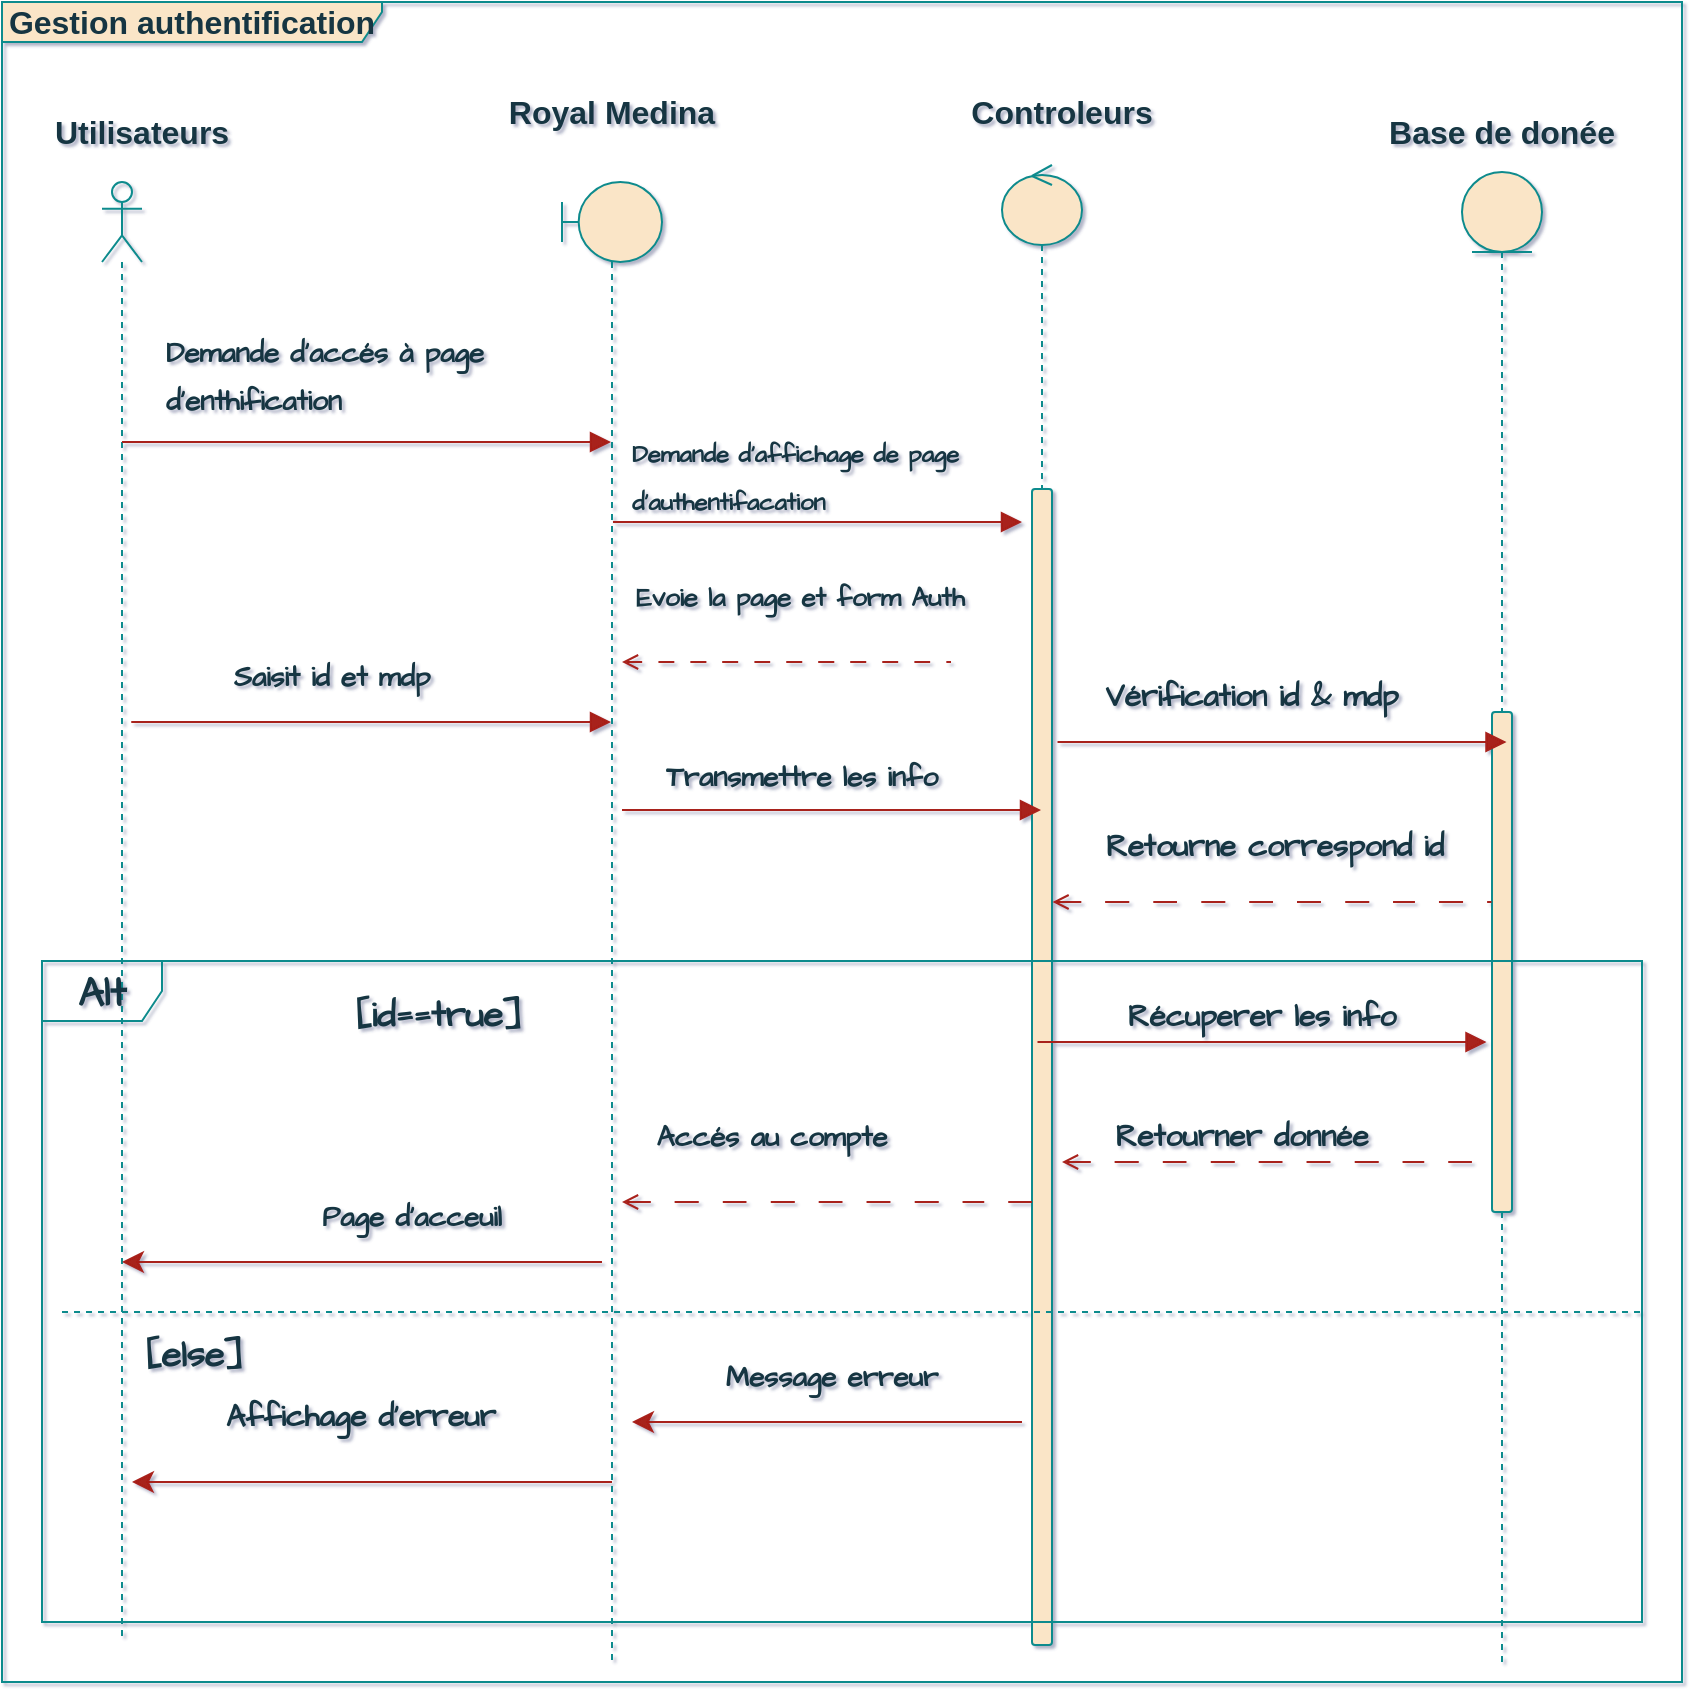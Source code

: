 <mxfile version="22.1.11" type="github" pages="3">
  <diagram name="Page-1" id="Nd11_mU3OFcPKxNRGVO0">
    <mxGraphModel dx="1150" dy="845" grid="1" gridSize="10" guides="1" tooltips="1" connect="1" arrows="1" fold="1" page="0" pageScale="1" pageWidth="850" pageHeight="1100" math="0" shadow="1">
      <root>
        <mxCell id="0" />
        <mxCell id="1" parent="0" />
        <mxCell id="KlyAMwJV-SItp7Ch0cnU-1" value="" style="shape=umlLifeline;perimeter=lifelinePerimeter;whiteSpace=wrap;html=1;container=1;dropTarget=0;collapsible=0;recursiveResize=0;outlineConnect=0;portConstraint=eastwest;newEdgeStyle={&quot;curved&quot;:0,&quot;rounded&quot;:0};participant=umlActor;hachureGap=4;fontFamily=Architects Daughter;fontSource=https%3A%2F%2Ffonts.googleapis.com%2Fcss%3Ffamily%3DArchitects%2BDaughter;fontSize=20;fillStyle=auto;fillColor=none;strokeColor=#0F8B8D;gradientDirection=west;strokeWidth=1;shadow=0;glass=0;rounded=1;labelBackgroundColor=none;fontColor=#143642;" parent="1" vertex="1">
          <mxGeometry x="-140" y="-120" width="20" height="730" as="geometry" />
        </mxCell>
        <mxCell id="KlyAMwJV-SItp7Ch0cnU-2" value="" style="shape=umlLifeline;perimeter=lifelinePerimeter;whiteSpace=wrap;html=1;container=1;dropTarget=0;collapsible=0;recursiveResize=0;outlineConnect=0;portConstraint=eastwest;newEdgeStyle={&quot;curved&quot;:0,&quot;rounded&quot;:0};participant=umlBoundary;hachureGap=4;fontFamily=Architects Daughter;fontSource=https%3A%2F%2Ffonts.googleapis.com%2Fcss%3Ffamily%3DArchitects%2BDaughter;fontSize=20;size=40;labelBackgroundColor=none;fillColor=#FAE5C7;strokeColor=#0F8B8D;fontColor=#143642;rounded=1;" parent="1" vertex="1">
          <mxGeometry x="90" y="-120" width="50" height="740" as="geometry" />
        </mxCell>
        <mxCell id="KlyAMwJV-SItp7Ch0cnU-3" value="" style="shape=umlLifeline;perimeter=lifelinePerimeter;whiteSpace=wrap;html=1;container=1;dropTarget=0;collapsible=0;recursiveResize=0;outlineConnect=0;portConstraint=eastwest;newEdgeStyle={&quot;curved&quot;:0,&quot;rounded&quot;:0};participant=umlControl;hachureGap=4;fontFamily=Architects Daughter;fontSource=https%3A%2F%2Ffonts.googleapis.com%2Fcss%3Ffamily%3DArchitects%2BDaughter;fontSize=20;labelBackgroundColor=none;fillColor=#FAE5C7;strokeColor=#0F8B8D;fontColor=#143642;rounded=1;" parent="1" vertex="1">
          <mxGeometry x="310" y="-128.5" width="40" height="740" as="geometry" />
        </mxCell>
        <mxCell id="KlyAMwJV-SItp7Ch0cnU-16" value="" style="html=1;points=[[0,0,0,0,5],[0,1,0,0,-5],[1,0,0,0,5],[1,1,0,0,-5]];perimeter=orthogonalPerimeter;outlineConnect=0;targetShapes=umlLifeline;portConstraint=eastwest;newEdgeStyle={&quot;curved&quot;:0,&quot;rounded&quot;:0};hachureGap=4;fontFamily=Architects Daughter;fontSource=https%3A%2F%2Ffonts.googleapis.com%2Fcss%3Ffamily%3DArchitects%2BDaughter;fontSize=20;labelBackgroundColor=none;fillColor=#FAE5C7;strokeColor=#0F8B8D;fontColor=#143642;rounded=1;" parent="KlyAMwJV-SItp7Ch0cnU-3" vertex="1">
          <mxGeometry x="15" y="162" width="10" height="578" as="geometry" />
        </mxCell>
        <mxCell id="KlyAMwJV-SItp7Ch0cnU-4" value="" style="shape=umlLifeline;perimeter=lifelinePerimeter;whiteSpace=wrap;html=1;container=1;dropTarget=0;collapsible=0;recursiveResize=0;outlineConnect=0;portConstraint=eastwest;newEdgeStyle={&quot;curved&quot;:0,&quot;rounded&quot;:0};participant=umlEntity;hachureGap=4;fontFamily=Architects Daughter;fontSource=https%3A%2F%2Ffonts.googleapis.com%2Fcss%3Ffamily%3DArchitects%2BDaughter;fontSize=20;labelBackgroundColor=none;fillColor=#FAE5C7;strokeColor=#0F8B8D;fontColor=#143642;rounded=1;" parent="1" vertex="1">
          <mxGeometry x="540" y="-125" width="40" height="745" as="geometry" />
        </mxCell>
        <mxCell id="KlyAMwJV-SItp7Ch0cnU-26" value="" style="html=1;points=[[0,0,0,0,5],[0,1,0,0,-5],[1,0,0,0,5],[1,1,0,0,-5]];perimeter=orthogonalPerimeter;outlineConnect=0;targetShapes=umlLifeline;portConstraint=eastwest;newEdgeStyle={&quot;curved&quot;:0,&quot;rounded&quot;:0};hachureGap=4;fontFamily=Architects Daughter;fontSource=https%3A%2F%2Ffonts.googleapis.com%2Fcss%3Ffamily%3DArchitects%2BDaughter;fontSize=20;labelBackgroundColor=none;fillColor=#FAE5C7;strokeColor=#0F8B8D;fontColor=#143642;rounded=1;" parent="KlyAMwJV-SItp7Ch0cnU-4" vertex="1">
          <mxGeometry x="15" y="270" width="10" height="250" as="geometry" />
        </mxCell>
        <mxCell id="KlyAMwJV-SItp7Ch0cnU-5" value="" style="html=1;verticalAlign=bottom;endArrow=block;curved=1;hachureGap=4;fontFamily=Architects Daughter;fontSource=https%3A%2F%2Ffonts.googleapis.com%2Fcss%3Ffamily%3DArchitects%2BDaughter;fontSize=16;startSize=8;endSize=8;edgeStyle=none;labelBackgroundColor=none;strokeColor=#A8201A;fontColor=default;" parent="1" edge="1" target="KlyAMwJV-SItp7Ch0cnU-2" source="KlyAMwJV-SItp7Ch0cnU-1">
          <mxGeometry x="-0.022" y="70" width="80" relative="1" as="geometry">
            <mxPoint x="-170" y="-130" as="sourcePoint" />
            <mxPoint x="85" y="100" as="targetPoint" />
            <Array as="points">
              <mxPoint x="-30" y="10" />
            </Array>
            <mxPoint as="offset" />
          </mxGeometry>
        </mxCell>
        <mxCell id="KlyAMwJV-SItp7Ch0cnU-8" value="&lt;font style=&quot;font-size: 14px;&quot;&gt;Demande d&#39;accés à page d&#39;enthification&lt;/font&gt;" style="text;strokeColor=none;fillColor=none;html=1;align=left;verticalAlign=middle;whiteSpace=wrap;rounded=1;fontSize=20;fontFamily=Architects Daughter;shadow=0;labelBackgroundColor=none;fontColor=#143642;gradientColor=default;fontStyle=1" parent="1" vertex="1">
          <mxGeometry x="-110" y="-40" width="210" height="30" as="geometry" />
        </mxCell>
        <mxCell id="KlyAMwJV-SItp7Ch0cnU-10" value="" style="html=1;verticalAlign=bottom;endArrow=none;curved=1;hachureGap=4;fontFamily=Architects Daughter;fontSource=https%3A%2F%2Ffonts.googleapis.com%2Fcss%3Ffamily%3DArchitects%2BDaughter;fontSize=16;startSize=6;endSize=5;edgeStyle=none;dashed=1;dashPattern=8 8;startArrow=open;startFill=0;endFill=0;strokeWidth=1;shadow=0;labelBackgroundColor=none;strokeColor=#A8201A;fontColor=default;" parent="1" edge="1">
          <mxGeometry x="-0.022" y="70" width="80" relative="1" as="geometry">
            <mxPoint x="120" y="120" as="sourcePoint" />
            <mxPoint x="284.5" y="120" as="targetPoint" />
            <Array as="points" />
            <mxPoint as="offset" />
          </mxGeometry>
        </mxCell>
        <mxCell id="KlyAMwJV-SItp7Ch0cnU-13" value="" style="html=1;verticalAlign=bottom;endArrow=block;curved=1;hachureGap=4;fontFamily=Architects Daughter;fontSource=https%3A%2F%2Ffonts.googleapis.com%2Fcss%3Ffamily%3DArchitects%2BDaughter;fontSize=16;startSize=8;endSize=8;edgeStyle=none;labelBackgroundColor=none;strokeColor=#A8201A;fontColor=default;" parent="1" edge="1">
          <mxGeometry x="-0.022" y="70" width="80" relative="1" as="geometry">
            <mxPoint x="115.5" y="50" as="sourcePoint" />
            <mxPoint x="320" y="50" as="targetPoint" />
            <Array as="points" />
            <mxPoint as="offset" />
          </mxGeometry>
        </mxCell>
        <mxCell id="KlyAMwJV-SItp7Ch0cnU-15" value="&lt;span style=&quot;font-size: 12px;&quot;&gt;&lt;b&gt;Demande d&#39;affichage de page d&#39;authentifacation&lt;/b&gt;&lt;/span&gt;" style="text;html=1;strokeColor=none;fillColor=none;align=left;verticalAlign=middle;whiteSpace=wrap;rounded=1;fontSize=20;fontFamily=Architects Daughter;labelBackgroundColor=none;fontColor=#143642;" parent="1" vertex="1">
          <mxGeometry x="122.5" y="10" width="195" height="30" as="geometry" />
        </mxCell>
        <mxCell id="KlyAMwJV-SItp7Ch0cnU-19" value="&lt;font style=&quot;font-size: 13px;&quot;&gt;&lt;b&gt;Evoie la page et form Auth&amp;nbsp;&lt;/b&gt;&lt;/font&gt;" style="text;html=1;strokeColor=none;fillColor=none;align=left;verticalAlign=middle;whiteSpace=wrap;rounded=1;fontSize=20;fontFamily=Architects Daughter;labelBackgroundColor=none;fontColor=#143642;" parent="1" vertex="1">
          <mxGeometry x="125" y="70" width="195" height="30" as="geometry" />
        </mxCell>
        <mxCell id="KlyAMwJV-SItp7Ch0cnU-21" value="" style="html=1;verticalAlign=bottom;endArrow=block;curved=0;rounded=1;hachureGap=4;fontFamily=Architects Daughter;fontSource=https%3A%2F%2Ffonts.googleapis.com%2Fcss%3Ffamily%3DArchitects%2BDaughter;fontSize=16;startSize=8;endSize=8;edgeStyle=none;labelBackgroundColor=none;strokeColor=#A8201A;fontColor=default;" parent="1" edge="1">
          <mxGeometry x="0.25" y="10" width="80" relative="1" as="geometry">
            <mxPoint y="150" as="sourcePoint" />
            <mxPoint x="114.5" y="150" as="targetPoint" />
            <Array as="points">
              <mxPoint x="-130" y="150" />
            </Array>
            <mxPoint as="offset" />
          </mxGeometry>
        </mxCell>
        <mxCell id="KlyAMwJV-SItp7Ch0cnU-22" value="&lt;font style=&quot;font-size: 14px;&quot;&gt;&lt;b&gt;&lt;font style=&quot;font-size: 14px;&quot;&gt;Sais&lt;/font&gt;it id et mdp&lt;/b&gt;&lt;/font&gt;" style="text;html=1;strokeColor=none;fillColor=none;align=center;verticalAlign=middle;whiteSpace=wrap;rounded=1;fontSize=20;fontFamily=Architects Daughter;labelBackgroundColor=none;fontColor=#143642;" parent="1" vertex="1">
          <mxGeometry x="-110" y="110" width="170" height="30" as="geometry" />
        </mxCell>
        <mxCell id="KlyAMwJV-SItp7Ch0cnU-23" value="" style="html=1;verticalAlign=bottom;endArrow=block;curved=0;rounded=1;hachureGap=4;fontFamily=Architects Daughter;fontSource=https%3A%2F%2Ffonts.googleapis.com%2Fcss%3Ffamily%3DArchitects%2BDaughter;fontSize=16;startSize=8;endSize=8;edgeStyle=none;labelBackgroundColor=none;strokeColor=#A8201A;fontColor=default;" parent="1" edge="1">
          <mxGeometry x="0.25" y="10" width="80" relative="1" as="geometry">
            <mxPoint x="120" y="194" as="sourcePoint" />
            <mxPoint x="329.5" y="194" as="targetPoint" />
            <Array as="points" />
            <mxPoint as="offset" />
          </mxGeometry>
        </mxCell>
        <mxCell id="KlyAMwJV-SItp7Ch0cnU-24" value="&lt;span style=&quot;font-size: 14px;&quot;&gt;&lt;b&gt;Transmettre les info&lt;/b&gt;&lt;/span&gt;" style="text;html=1;strokeColor=none;fillColor=none;align=center;verticalAlign=middle;whiteSpace=wrap;rounded=1;fontSize=20;fontFamily=Architects Daughter;labelBackgroundColor=none;fontColor=#143642;" parent="1" vertex="1">
          <mxGeometry x="125" y="160" width="170" height="30" as="geometry" />
        </mxCell>
        <mxCell id="KlyAMwJV-SItp7Ch0cnU-28" value="&lt;span style=&quot;font-size: 15px;&quot;&gt;&lt;b&gt;Vérification id &amp;amp; mdp&lt;/b&gt;&lt;/span&gt;" style="text;html=1;strokeColor=none;fillColor=none;align=center;verticalAlign=middle;whiteSpace=wrap;rounded=1;fontSize=20;fontFamily=Architects Daughter;labelBackgroundColor=none;fontColor=#143642;" parent="1" vertex="1">
          <mxGeometry x="360" y="120" width="150" height="30" as="geometry" />
        </mxCell>
        <mxCell id="KlyAMwJV-SItp7Ch0cnU-29" value="" style="html=1;verticalAlign=bottom;endArrow=none;hachureGap=4;fontFamily=Architects Daughter;fontSource=https%3A%2F%2Ffonts.googleapis.com%2Fcss%3Ffamily%3DArchitects%2BDaughter;fontSize=16;edgeStyle=none;startArrow=open;startFill=0;endFill=0;curved=1;dashed=1;dashPattern=12 12;movable=1;resizable=1;rotatable=1;deletable=1;editable=1;locked=0;connectable=1;endSize=5;labelBackgroundColor=none;strokeColor=#A8201A;fontColor=default;" parent="1" edge="1">
          <mxGeometry x="0.25" y="10" width="80" relative="1" as="geometry">
            <mxPoint x="335.25" y="240" as="sourcePoint" />
            <mxPoint x="554.75" y="240" as="targetPoint" />
            <Array as="points">
              <mxPoint x="515.25" y="240" />
              <mxPoint x="505.25" y="240" />
            </Array>
            <mxPoint as="offset" />
          </mxGeometry>
        </mxCell>
        <mxCell id="KlyAMwJV-SItp7Ch0cnU-30" value="&lt;font style=&quot;font-size: 15px;&quot;&gt;&lt;b&gt;Retourne correspond id&lt;/b&gt;&lt;/font&gt;" style="text;html=1;strokeColor=none;fillColor=none;align=left;verticalAlign=middle;whiteSpace=wrap;rounded=1;fontSize=20;fontFamily=Architects Daughter;labelBackgroundColor=none;fontColor=#143642;" parent="1" vertex="1">
          <mxGeometry x="360" y="195" width="180" height="30" as="geometry" />
        </mxCell>
        <mxCell id="KlyAMwJV-SItp7Ch0cnU-31" value="&lt;b&gt;Alt&lt;/b&gt;" style="shape=umlFrame;whiteSpace=wrap;html=1;pointerEvents=0;hachureGap=4;fontFamily=Architects Daughter;fontSource=https%3A%2F%2Ffonts.googleapis.com%2Fcss%3Ffamily%3DArchitects%2BDaughter;fontSize=20;fillColor=none;strokeColor=#0F8B8D;labelBackgroundColor=none;fontColor=#143642;rounded=1;" parent="1" vertex="1">
          <mxGeometry x="-170" y="269.5" width="800" height="330.5" as="geometry" />
        </mxCell>
        <mxCell id="KlyAMwJV-SItp7Ch0cnU-32" value="&lt;font style=&quot;font-size: 18px;&quot;&gt;&lt;b&gt;[id==true]&lt;/b&gt;&lt;/font&gt;" style="text;html=1;strokeColor=none;fillColor=none;align=left;verticalAlign=middle;whiteSpace=wrap;rounded=1;fontSize=20;fontFamily=Architects Daughter;labelBackgroundColor=none;fontColor=#143642;" parent="1" vertex="1">
          <mxGeometry x="-15" y="280" width="60" height="30" as="geometry" />
        </mxCell>
        <mxCell id="KlyAMwJV-SItp7Ch0cnU-34" value="&lt;span style=&quot;font-size: 15px;&quot;&gt;&lt;b&gt;Récuperer les info&lt;/b&gt;&lt;/span&gt;" style="text;html=1;strokeColor=none;fillColor=none;align=center;verticalAlign=middle;whiteSpace=wrap;rounded=1;fontSize=20;fontFamily=Architects Daughter;labelBackgroundColor=none;fontColor=#143642;" parent="1" vertex="1">
          <mxGeometry x="370" y="280" width="140" height="30" as="geometry" />
        </mxCell>
        <mxCell id="KlyAMwJV-SItp7Ch0cnU-38" value="&lt;span style=&quot;font-size: 14px;&quot;&gt;&lt;b&gt;Accés au compte&lt;/b&gt;&lt;/span&gt;" style="text;html=1;strokeColor=none;fillColor=none;align=center;verticalAlign=middle;whiteSpace=wrap;rounded=1;fontSize=20;fontFamily=Architects Daughter;labelBackgroundColor=none;fontColor=#143642;" parent="1" vertex="1">
          <mxGeometry x="110" y="340" width="170" height="30" as="geometry" />
        </mxCell>
        <mxCell id="KlyAMwJV-SItp7Ch0cnU-40" value="&lt;span style=&quot;font-size: 14px;&quot;&gt;&lt;b&gt;Page d&#39;acceuil&lt;/b&gt;&lt;/span&gt;" style="text;html=1;strokeColor=none;fillColor=none;align=center;verticalAlign=middle;whiteSpace=wrap;rounded=1;fontSize=20;fontFamily=Architects Daughter;labelBackgroundColor=none;fontColor=#143642;" parent="1" vertex="1">
          <mxGeometry x="-70" y="380" width="170" height="30" as="geometry" />
        </mxCell>
        <mxCell id="KlyAMwJV-SItp7Ch0cnU-45" value="" style="line;strokeWidth=1;html=1;hachureGap=4;fontFamily=Architects Daughter;fontSource=https%3A%2F%2Ffonts.googleapis.com%2Fcss%3Ffamily%3DArchitects%2BDaughter;fontSize=20;dashed=1;labelBackgroundColor=none;fillColor=#FAE5C7;strokeColor=#0F8B8D;fontColor=#143642;rounded=1;" parent="1" vertex="1">
          <mxGeometry x="-160" y="440" width="790" height="10" as="geometry" />
        </mxCell>
        <mxCell id="KlyAMwJV-SItp7Ch0cnU-46" value="&lt;font style=&quot;font-size: 18px;&quot;&gt;[else]&lt;/font&gt;" style="text;html=1;strokeColor=none;fillColor=none;align=left;verticalAlign=middle;whiteSpace=wrap;rounded=1;fontSize=20;fontFamily=Architects Daughter;labelBackgroundColor=none;fontColor=#143642;fontStyle=1" parent="1" vertex="1">
          <mxGeometry x="-120" y="450" width="60" height="30" as="geometry" />
        </mxCell>
        <mxCell id="KlyAMwJV-SItp7Ch0cnU-47" value="" style="html=1;verticalAlign=bottom;endArrow=none;curved=0;rounded=1;hachureGap=4;fontFamily=Architects Daughter;fontSource=https%3A%2F%2Ffonts.googleapis.com%2Fcss%3Ffamily%3DArchitects%2BDaughter;fontSize=16;startSize=8;endSize=8;edgeStyle=none;endFill=0;startArrow=classic;startFill=1;labelBackgroundColor=none;strokeColor=#A8201A;fontColor=default;" parent="1" edge="1">
          <mxGeometry x="0.25" y="10" width="80" relative="1" as="geometry">
            <mxPoint x="125" y="500" as="sourcePoint" />
            <mxPoint x="320" y="500" as="targetPoint" />
            <Array as="points">
              <mxPoint x="125" y="500" />
              <mxPoint x="210" y="500" />
            </Array>
            <mxPoint as="offset" />
          </mxGeometry>
        </mxCell>
        <mxCell id="KlyAMwJV-SItp7Ch0cnU-49" value="&lt;span style=&quot;font-size: 14px;&quot;&gt;&lt;b&gt;Message erreur&lt;/b&gt;&lt;/span&gt;" style="text;html=1;strokeColor=none;fillColor=none;align=center;verticalAlign=middle;whiteSpace=wrap;rounded=1;fontSize=20;fontFamily=Architects Daughter;labelBackgroundColor=none;fontColor=#143642;" parent="1" vertex="1">
          <mxGeometry x="140" y="460" width="170" height="30" as="geometry" />
        </mxCell>
        <mxCell id="KlyAMwJV-SItp7Ch0cnU-50" value="&lt;font style=&quot;font-size: 15px;&quot;&gt;&lt;b&gt;Affichage d&#39;erreur&lt;/b&gt;&lt;/font&gt;" style="text;html=1;strokeColor=none;fillColor=none;align=left;verticalAlign=middle;whiteSpace=wrap;rounded=1;fontSize=20;fontFamily=Architects Daughter;labelBackgroundColor=none;fontColor=#143642;" parent="1" vertex="1">
          <mxGeometry x="-80" y="480" width="170" height="30" as="geometry" />
        </mxCell>
        <mxCell id="NkfsUy3mcS2_WnQtPZab-2" value="Base de donée" style="text;html=1;strokeColor=none;fillColor=none;align=center;verticalAlign=middle;whiteSpace=wrap;rounded=0;fontSize=16;fontColor=#143642;labelBackgroundColor=none;fontStyle=1" parent="1" vertex="1">
          <mxGeometry x="495" y="-160" width="130" height="30" as="geometry" />
        </mxCell>
        <mxCell id="NkfsUy3mcS2_WnQtPZab-3" value="Controleurs" style="text;html=1;strokeColor=none;fillColor=none;align=center;verticalAlign=middle;whiteSpace=wrap;rounded=0;fontSize=16;fontColor=#143642;labelBackgroundColor=none;fontStyle=1" parent="1" vertex="1">
          <mxGeometry x="295" y="-170" width="90" height="30" as="geometry" />
        </mxCell>
        <mxCell id="NkfsUy3mcS2_WnQtPZab-4" value="Royal Medina" style="text;html=1;strokeColor=none;fillColor=none;align=center;verticalAlign=middle;whiteSpace=wrap;rounded=0;fontSize=16;fontColor=#143642;labelBackgroundColor=none;fontStyle=1" parent="1" vertex="1">
          <mxGeometry x="60" y="-170" width="110" height="30" as="geometry" />
        </mxCell>
        <mxCell id="NkfsUy3mcS2_WnQtPZab-5" value="Utilisateurs" style="text;html=1;strokeColor=none;fillColor=none;align=center;verticalAlign=middle;whiteSpace=wrap;rounded=0;fontSize=16;fontColor=#143642;labelBackgroundColor=none;fontStyle=1" parent="1" vertex="1">
          <mxGeometry x="-150" y="-160" width="60" height="30" as="geometry" />
        </mxCell>
        <mxCell id="NkfsUy3mcS2_WnQtPZab-7" value="" style="html=1;verticalAlign=bottom;endArrow=block;curved=0;rounded=1;hachureGap=4;fontFamily=Architects Daughter;fontSource=https%3A%2F%2Ffonts.googleapis.com%2Fcss%3Ffamily%3DArchitects%2BDaughter;fontSize=16;startSize=8;endSize=8;edgeStyle=none;labelBackgroundColor=none;strokeColor=#A8201A;fontColor=default;exitX=1;exitY=0.318;exitDx=0;exitDy=0;exitPerimeter=0;" parent="1" edge="1">
          <mxGeometry x="0.25" y="10" width="80" relative="1" as="geometry">
            <mxPoint x="337.75" y="160.0" as="sourcePoint" />
            <mxPoint x="562.25" y="160.0" as="targetPoint" />
            <Array as="points" />
            <mxPoint as="offset" />
          </mxGeometry>
        </mxCell>
        <mxCell id="NkfsUy3mcS2_WnQtPZab-10" value="" style="html=1;verticalAlign=bottom;endArrow=none;curved=0;rounded=1;hachureGap=4;fontFamily=Architects Daughter;fontSource=https%3A%2F%2Ffonts.googleapis.com%2Fcss%3Ffamily%3DArchitects%2BDaughter;fontSize=16;startSize=8;endSize=8;edgeStyle=none;endFill=0;startArrow=classic;startFill=1;labelBackgroundColor=none;strokeColor=#A8201A;fontColor=default;" parent="1" edge="1">
          <mxGeometry x="0.25" y="10" width="80" relative="1" as="geometry">
            <mxPoint x="-130" y="420" as="sourcePoint" />
            <mxPoint x="110" y="420" as="targetPoint" />
            <Array as="points" />
            <mxPoint as="offset" />
          </mxGeometry>
        </mxCell>
        <mxCell id="LnwHR7YS8vM8kmPZ2ASZ-3" value="&lt;b&gt;Gestion authentification&lt;/b&gt;" style="shape=umlFrame;whiteSpace=wrap;html=1;pointerEvents=0;strokeColor=#0F8B8D;fontSize=16;fontColor=#143642;fillColor=#FAE5C7;width=190;height=20;labelBackgroundColor=none;" parent="1" vertex="1">
          <mxGeometry x="-190" y="-210" width="840" height="840" as="geometry" />
        </mxCell>
        <mxCell id="7VJkAQT4grIRJ3CJt7FD-1" value="" style="html=1;verticalAlign=bottom;endArrow=none;hachureGap=4;fontFamily=Architects Daughter;fontSource=https%3A%2F%2Ffonts.googleapis.com%2Fcss%3Ffamily%3DArchitects%2BDaughter;fontSize=16;edgeStyle=none;startArrow=open;startFill=0;endFill=0;curved=1;dashed=1;dashPattern=12 12;movable=1;resizable=1;rotatable=1;deletable=1;editable=1;locked=0;connectable=1;endSize=5;labelBackgroundColor=none;strokeColor=#A8201A;fontColor=default;" edge="1" parent="1" target="KlyAMwJV-SItp7Ch0cnU-36">
          <mxGeometry x="0.25" y="10" width="80" relative="1" as="geometry">
            <mxPoint x="380" y="370" as="sourcePoint" />
            <mxPoint x="565" y="371" as="targetPoint" />
            <Array as="points" />
            <mxPoint as="offset" />
          </mxGeometry>
        </mxCell>
        <mxCell id="KlyAMwJV-SItp7Ch0cnU-36" value="&lt;span style=&quot;font-size: 15px;&quot;&gt;&lt;b&gt;Retourner donnée&lt;/b&gt;&lt;/span&gt;" style="text;html=1;strokeColor=none;fillColor=none;align=center;verticalAlign=middle;whiteSpace=wrap;rounded=1;fontSize=20;fontFamily=Architects Daughter;labelBackgroundColor=none;fontColor=#143642;" parent="1" vertex="1">
          <mxGeometry x="360" y="340" width="140" height="30" as="geometry" />
        </mxCell>
        <mxCell id="7VJkAQT4grIRJ3CJt7FD-3" value="" style="html=1;verticalAlign=bottom;endArrow=none;hachureGap=4;fontFamily=Architects Daughter;fontSource=https%3A%2F%2Ffonts.googleapis.com%2Fcss%3Ffamily%3DArchitects%2BDaughter;fontSize=16;edgeStyle=none;startArrow=open;startFill=0;endFill=0;curved=1;dashed=1;dashPattern=12 12;movable=1;resizable=1;rotatable=1;deletable=1;editable=1;locked=0;connectable=1;endSize=5;labelBackgroundColor=none;strokeColor=#A8201A;fontColor=default;" edge="1" parent="1">
          <mxGeometry x="0.25" y="10" width="80" relative="1" as="geometry">
            <mxPoint x="340" y="370" as="sourcePoint" />
            <mxPoint x="550" y="370" as="targetPoint" />
            <Array as="points">
              <mxPoint x="520" y="370" />
              <mxPoint x="510" y="370" />
            </Array>
            <mxPoint as="offset" />
          </mxGeometry>
        </mxCell>
        <mxCell id="7VJkAQT4grIRJ3CJt7FD-4" value="" style="html=1;verticalAlign=bottom;endArrow=block;curved=0;rounded=1;hachureGap=4;fontFamily=Architects Daughter;fontSource=https%3A%2F%2Ffonts.googleapis.com%2Fcss%3Ffamily%3DArchitects%2BDaughter;fontSize=16;startSize=8;endSize=8;edgeStyle=none;labelBackgroundColor=none;strokeColor=#A8201A;fontColor=default;exitX=1;exitY=0.318;exitDx=0;exitDy=0;exitPerimeter=0;" edge="1" parent="1">
          <mxGeometry x="0.25" y="10" width="80" relative="1" as="geometry">
            <mxPoint x="327.75" y="310" as="sourcePoint" />
            <mxPoint x="552.25" y="310" as="targetPoint" />
            <Array as="points" />
            <mxPoint as="offset" />
          </mxGeometry>
        </mxCell>
        <mxCell id="7VJkAQT4grIRJ3CJt7FD-6" value="" style="html=1;verticalAlign=bottom;endArrow=none;hachureGap=4;fontFamily=Architects Daughter;fontSource=https%3A%2F%2Ffonts.googleapis.com%2Fcss%3Ffamily%3DArchitects%2BDaughter;fontSize=16;edgeStyle=none;startArrow=open;startFill=0;endFill=0;curved=1;dashed=1;dashPattern=12 12;movable=1;resizable=1;rotatable=1;deletable=1;editable=1;locked=0;connectable=1;endSize=5;labelBackgroundColor=none;strokeColor=#A8201A;fontColor=default;" edge="1" parent="1">
          <mxGeometry x="0.25" y="10" width="80" relative="1" as="geometry">
            <mxPoint x="120" y="390" as="sourcePoint" />
            <mxPoint x="330" y="390" as="targetPoint" />
            <Array as="points">
              <mxPoint x="300" y="390" />
              <mxPoint x="290" y="390" />
            </Array>
            <mxPoint as="offset" />
          </mxGeometry>
        </mxCell>
        <mxCell id="7VJkAQT4grIRJ3CJt7FD-9" value="" style="html=1;verticalAlign=bottom;endArrow=none;curved=0;rounded=1;hachureGap=4;fontFamily=Architects Daughter;fontSource=https%3A%2F%2Ffonts.googleapis.com%2Fcss%3Ffamily%3DArchitects%2BDaughter;fontSize=16;startSize=8;endSize=8;edgeStyle=none;endFill=0;startArrow=classic;startFill=1;labelBackgroundColor=none;strokeColor=#A8201A;fontColor=default;" edge="1" parent="1">
          <mxGeometry x="0.25" y="10" width="80" relative="1" as="geometry">
            <mxPoint x="-125" y="530" as="sourcePoint" />
            <mxPoint x="115" y="530" as="targetPoint" />
            <Array as="points" />
            <mxPoint as="offset" />
          </mxGeometry>
        </mxCell>
      </root>
    </mxGraphModel>
  </diagram>
  <diagram id="1dqXkTVln_4vb1Qr-e7x" name="Page-2">
    <mxGraphModel dx="1150" dy="1245" grid="1" gridSize="10" guides="1" tooltips="1" connect="1" arrows="1" fold="1" page="0" pageScale="1" pageWidth="850" pageHeight="1100" background="none" math="0" shadow="0">
      <root>
        <mxCell id="0" />
        <mxCell id="1" parent="0" />
        <mxCell id="XS9TiAXak9buhpkxVTVv-3" value="" style="rounded=0;whiteSpace=wrap;html=1;fontSize=16;fillColor=none;labelBackgroundColor=none;strokeColor=#0F8B8D;fontColor=#143642;" parent="1" vertex="1">
          <mxGeometry x="170" y="-430" width="140" height="60" as="geometry" />
        </mxCell>
        <mxCell id="XS9TiAXak9buhpkxVTVv-6" value="" style="shape=umlLifeline;perimeter=lifelinePerimeter;whiteSpace=wrap;html=1;container=1;dropTarget=0;collapsible=0;recursiveResize=0;outlineConnect=0;portConstraint=eastwest;newEdgeStyle={&quot;curved&quot;:0,&quot;rounded&quot;:0};participant=umlActor;strokeColor=#0F8B8D;fontSize=16;fontColor=#143642;fillColor=#FAE5C7;size=80;labelBackgroundColor=none;" parent="1" vertex="1">
          <mxGeometry x="-140" y="-430" width="30" height="800" as="geometry" />
        </mxCell>
        <mxCell id="XS9TiAXak9buhpkxVTVv-7" value="Utilisateur" style="text;align=center;fontStyle=1;verticalAlign=middle;spacingLeft=3;spacingRight=3;strokeColor=none;rotatable=0;points=[[0,0.5],[1,0.5]];portConstraint=eastwest;html=1;fontSize=16;fontColor=#143642;labelBackgroundColor=none;" parent="1" vertex="1">
          <mxGeometry x="-170" y="-320" width="100" height="30" as="geometry" />
        </mxCell>
        <mxCell id="XS9TiAXak9buhpkxVTVv-8" value="&amp;lt;&amp;lt;Systéme&amp;gt;&amp;gt;" style="text;align=center;fontStyle=1;verticalAlign=middle;spacingLeft=3;spacingRight=3;strokeColor=none;rotatable=0;points=[[0,0.5],[1,0.5]];portConstraint=eastwest;html=1;fontSize=16;fontColor=#143642;labelBackgroundColor=none;" parent="1" vertex="1">
          <mxGeometry x="200" y="-413" width="80" height="26" as="geometry" />
        </mxCell>
        <mxCell id="XS9TiAXak9buhpkxVTVv-9" value="" style="shape=umlLifeline;perimeter=lifelinePerimeter;whiteSpace=wrap;html=1;container=1;dropTarget=0;collapsible=0;recursiveResize=0;outlineConnect=0;portConstraint=eastwest;newEdgeStyle={&quot;curved&quot;:0,&quot;rounded&quot;:0};participant=umlEntity;strokeColor=#0F8B8D;fontSize=16;fontColor=#143642;fillColor=#FAE5C7;size=0;labelBackgroundColor=none;" parent="1" vertex="1">
          <mxGeometry x="152.5" y="-369" width="175" height="739" as="geometry" />
        </mxCell>
        <mxCell id="XS9TiAXak9buhpkxVTVv-28" value="&lt;b&gt;Loop&lt;/b&gt;" style="shape=umlFrame;whiteSpace=wrap;html=1;pointerEvents=0;strokeColor=#0F8B8D;fontSize=16;fontColor=#143642;fillColor=#FAE5C7;labelBackgroundColor=none;" parent="XS9TiAXak9buhpkxVTVv-9" vertex="1">
          <mxGeometry x="-390" y="380" width="565" height="330" as="geometry" />
        </mxCell>
        <mxCell id="XS9TiAXak9buhpkxVTVv-10" value="Gestion Paiment" style="shape=umlFrame;whiteSpace=wrap;html=1;pointerEvents=0;strokeColor=#0F8B8D;fontSize=16;fontColor=#143642;fillColor=#FAE5C7;width=140;height=20;fontStyle=1;labelBackgroundColor=none;" parent="1" vertex="1">
          <mxGeometry x="-250" y="-499" width="650" height="860" as="geometry" />
        </mxCell>
        <mxCell id="XS9TiAXak9buhpkxVTVv-11" value="&lt;b&gt;Selectionner les produits&amp;nbsp;&lt;/b&gt;" style="html=1;verticalAlign=bottom;endArrow=classic;curved=0;rounded=0;strokeColor=#A8201A;fontSize=12;fontColor=default;startSize=8;endSize=8;edgeStyle=none;labelBackgroundColor=none;endFill=1;" parent="1" edge="1">
          <mxGeometry width="80" relative="1" as="geometry">
            <mxPoint x="-120" y="-260" as="sourcePoint" />
            <mxPoint x="230" y="-260" as="targetPoint" />
            <mxPoint as="offset" />
          </mxGeometry>
        </mxCell>
        <mxCell id="XS9TiAXak9buhpkxVTVv-13" value="&lt;b&gt;Accés au panier&lt;/b&gt;" style="html=1;verticalAlign=bottom;endArrow=classic;curved=0;rounded=0;strokeColor=#A8201A;fontSize=12;fontColor=default;startSize=8;endSize=8;edgeStyle=none;labelBackgroundColor=none;endFill=1;" parent="1" edge="1">
          <mxGeometry width="80" relative="1" as="geometry">
            <mxPoint x="-120" y="-210" as="sourcePoint" />
            <mxPoint x="230" y="-210" as="targetPoint" />
            <mxPoint as="offset" />
          </mxGeometry>
        </mxCell>
        <mxCell id="XS9TiAXak9buhpkxVTVv-14" value="" style="html=1;points=[[0,0,0,0,5],[0,1,0,0,-5],[1,0,0,0,5],[1,1,0,0,-5]];perimeter=orthogonalPerimeter;outlineConnect=0;targetShapes=umlLifeline;portConstraint=eastwest;newEdgeStyle={&quot;curved&quot;:0,&quot;rounded&quot;:0};strokeColor=#0F8B8D;fontSize=16;fontColor=#143642;fillColor=#FAE5C7;labelBackgroundColor=none;" parent="1" vertex="1">
          <mxGeometry x="235" y="-270" width="10" height="70" as="geometry" />
        </mxCell>
        <mxCell id="XS9TiAXak9buhpkxVTVv-16" value="&lt;b&gt;Affichage des commandes sélectionnée&lt;/b&gt;" style="html=1;verticalAlign=bottom;endArrow=none;curved=0;rounded=0;strokeColor=#A8201A;fontSize=12;fontColor=default;startSize=8;endSize=8;edgeStyle=none;dashed=1;dashPattern=12 12;endFill=0;startArrow=open;startFill=0;labelBackgroundColor=none;" parent="1" edge="1">
          <mxGeometry width="80" relative="1" as="geometry">
            <mxPoint x="-115" y="-150" as="sourcePoint" />
            <mxPoint x="235" y="-150" as="targetPoint" />
            <mxPoint as="offset" />
          </mxGeometry>
        </mxCell>
        <mxCell id="XS9TiAXak9buhpkxVTVv-17" value="&lt;b&gt;Sélectionner option payements&amp;nbsp;&lt;/b&gt;" style="html=1;verticalAlign=bottom;endArrow=classic;curved=0;rounded=0;strokeColor=#A8201A;fontSize=12;fontColor=default;startSize=8;endSize=8;edgeStyle=none;labelBackgroundColor=none;endFill=1;" parent="1" edge="1">
          <mxGeometry width="80" relative="1" as="geometry">
            <mxPoint x="-120" y="-110" as="sourcePoint" />
            <mxPoint x="230" y="-110" as="targetPoint" />
            <mxPoint as="offset" />
          </mxGeometry>
        </mxCell>
        <mxCell id="XS9TiAXak9buhpkxVTVv-18" value="&lt;b&gt;Sélectionner le mode de payements&amp;nbsp;&lt;/b&gt;" style="html=1;verticalAlign=bottom;endArrow=classic;curved=0;rounded=0;strokeColor=#A8201A;fontSize=12;fontColor=default;startSize=8;endSize=8;edgeStyle=none;labelBackgroundColor=none;endFill=1;" parent="1" edge="1">
          <mxGeometry width="80" relative="1" as="geometry">
            <mxPoint x="-120" y="-60" as="sourcePoint" />
            <mxPoint x="230" y="-60" as="targetPoint" />
            <mxPoint as="offset" />
          </mxGeometry>
        </mxCell>
        <mxCell id="XS9TiAXak9buhpkxVTVv-19" value="" style="html=1;points=[[0,0,0,0,5],[0,1,0,0,-5],[1,0,0,0,5],[1,1,0,0,-5]];perimeter=orthogonalPerimeter;outlineConnect=0;targetShapes=umlLifeline;portConstraint=eastwest;newEdgeStyle={&quot;curved&quot;:0,&quot;rounded&quot;:0};strokeColor=#0F8B8D;fontSize=16;fontColor=#143642;fillColor=#FAE5C7;labelBackgroundColor=none;" parent="1" vertex="1">
          <mxGeometry x="235" y="-161" width="10" height="151" as="geometry" />
        </mxCell>
        <mxCell id="XS9TiAXak9buhpkxVTVv-20" value="&lt;b&gt;Rediriger vers la page d&#39;info pour CB&lt;/b&gt;" style="html=1;verticalAlign=bottom;endArrow=none;curved=0;rounded=0;strokeColor=#A8201A;fontSize=12;fontColor=default;startSize=8;endSize=8;edgeStyle=none;dashed=1;dashPattern=12 12;endFill=0;startArrow=open;startFill=0;labelBackgroundColor=none;" parent="1" edge="1">
          <mxGeometry x="0.029" y="10" width="80" relative="1" as="geometry">
            <mxPoint x="-120" y="-10" as="sourcePoint" />
            <mxPoint x="230" y="-10" as="targetPoint" />
            <mxPoint as="offset" />
          </mxGeometry>
        </mxCell>
        <mxCell id="XS9TiAXak9buhpkxVTVv-21" value="&lt;b&gt;Fournit les info de Carte Bancaire&lt;/b&gt;" style="html=1;verticalAlign=bottom;endArrow=classic;curved=0;rounded=0;strokeColor=#A8201A;fontSize=12;fontColor=default;startSize=8;endSize=8;edgeStyle=none;labelBackgroundColor=none;endFill=1;" parent="1" edge="1">
          <mxGeometry width="80" relative="1" as="geometry">
            <mxPoint x="-115" y="50" as="sourcePoint" />
            <mxPoint x="235" y="50" as="targetPoint" />
            <mxPoint as="offset" />
          </mxGeometry>
        </mxCell>
        <mxCell id="XS9TiAXak9buhpkxVTVv-29" value="" style="html=1;points=[[0,0,0,0,5],[0,1,0,0,-5],[1,0,0,0,5],[1,1,0,0,-5]];perimeter=orthogonalPerimeter;outlineConnect=0;targetShapes=umlLifeline;portConstraint=eastwest;newEdgeStyle={&quot;curved&quot;:0,&quot;rounded&quot;:0};strokeColor=#0F8B8D;fontSize=16;fontColor=#143642;fillColor=#FAE5C7;labelBackgroundColor=none;" parent="1" vertex="1">
          <mxGeometry x="235" y="20" width="10" height="80" as="geometry" />
        </mxCell>
        <mxCell id="XS9TiAXak9buhpkxVTVv-30" value="&lt;b&gt;Verifier &lt;br&gt;solde&lt;/b&gt;" style="html=1;align=left;spacingLeft=2;endArrow=block;rounded=0;edgeStyle=orthogonalEdgeStyle;curved=0;rounded=0;strokeColor=#A8201A;fontSize=12;fontColor=default;startSize=8;endSize=8;labelBackgroundColor=none;" parent="1" edge="1">
          <mxGeometry x="0.012" relative="1" as="geometry">
            <mxPoint x="245" y="60" as="sourcePoint" />
            <Array as="points">
              <mxPoint x="275" y="60" />
              <mxPoint x="275" y="90" />
            </Array>
            <mxPoint x="250" y="90" as="targetPoint" />
            <mxPoint as="offset" />
          </mxGeometry>
        </mxCell>
        <mxCell id="XS9TiAXak9buhpkxVTVv-33" value="&lt;font style=&quot;font-size: 11px;&quot;&gt;[pour chaque cartee bancaire]&lt;/font&gt;" style="text;strokeColor=none;fillColor=none;html=1;align=left;verticalAlign=middle;whiteSpace=wrap;rounded=0;fontSize=16;fontColor=#143642;fontStyle=1;labelBackgroundColor=none;" parent="1" vertex="1">
          <mxGeometry x="-220" y="45" width="90" height="30" as="geometry" />
        </mxCell>
        <mxCell id="XS9TiAXak9buhpkxVTVv-34" value="&lt;b&gt;Alt&lt;/b&gt;" style="shape=umlFrame;whiteSpace=wrap;html=1;pointerEvents=0;strokeColor=#0F8B8D;fontSize=16;fontColor=#143642;fillColor=#FAE5C7;labelBackgroundColor=none;" parent="1" vertex="1">
          <mxGeometry x="-220" y="110" width="530" height="190" as="geometry" />
        </mxCell>
        <mxCell id="XS9TiAXak9buhpkxVTVv-36" value="&lt;font style=&quot;font-size: 11px;&quot;&gt;[solde&amp;gt;=PrixCmd]&lt;/font&gt;" style="text;strokeColor=none;fillColor=none;html=1;align=center;verticalAlign=middle;whiteSpace=wrap;rounded=0;fontSize=16;fontColor=#143642;fontStyle=1;labelBackgroundColor=none;" parent="1" vertex="1">
          <mxGeometry x="-150" y="110" width="80" height="30" as="geometry" />
        </mxCell>
        <mxCell id="XS9TiAXak9buhpkxVTVv-37" value="&lt;b&gt;Confirmation de paiment réussie&lt;/b&gt;" style="html=1;verticalAlign=bottom;endArrow=none;curved=0;rounded=0;strokeColor=#A8201A;fontSize=12;fontColor=default;startSize=8;endSize=8;edgeStyle=none;dashed=1;dashPattern=12 12;endFill=0;startArrow=open;startFill=0;labelBackgroundColor=none;" parent="1" edge="1">
          <mxGeometry x="0.029" y="10" width="80" relative="1" as="geometry">
            <mxPoint x="-120" y="170" as="sourcePoint" />
            <mxPoint x="230" y="170" as="targetPoint" />
            <mxPoint as="offset" />
          </mxGeometry>
        </mxCell>
        <mxCell id="XS9TiAXak9buhpkxVTVv-39" value="&lt;b&gt;Solde insuffisant&lt;/b&gt;" style="html=1;verticalAlign=bottom;endArrow=none;curved=0;rounded=0;strokeColor=#A8201A;fontSize=12;fontColor=default;startSize=8;endSize=8;edgeStyle=none;dashed=1;dashPattern=12 12;endFill=0;startArrow=open;startFill=0;labelBackgroundColor=none;" parent="1" edge="1">
          <mxGeometry x="0.029" y="10" width="80" relative="1" as="geometry">
            <mxPoint x="-120" y="260" as="sourcePoint" />
            <mxPoint x="230" y="260" as="targetPoint" />
            <mxPoint as="offset" />
          </mxGeometry>
        </mxCell>
        <mxCell id="XS9TiAXak9buhpkxVTVv-41" value="" style="html=1;verticalAlign=bottom;endArrow=none;curved=0;rounded=0;strokeColor=#A8201A;fontSize=12;fontColor=default;startSize=8;endSize=8;edgeStyle=none;dashed=1;dashPattern=12 12;endFill=0;startArrow=none;startFill=0;labelBackgroundColor=none;" parent="1" edge="1">
          <mxGeometry x="0.029" y="10" width="80" relative="1" as="geometry">
            <mxPoint x="-220" y="204.5" as="sourcePoint" />
            <mxPoint x="130" y="205" as="targetPoint" />
            <Array as="points">
              <mxPoint x="-20" y="205" />
              <mxPoint x="310" y="205" />
            </Array>
            <mxPoint as="offset" />
          </mxGeometry>
        </mxCell>
        <mxCell id="XS9TiAXak9buhpkxVTVv-42" value="&lt;font style=&quot;font-size: 11px;&quot;&gt;[else]&lt;/font&gt;" style="text;strokeColor=none;fillColor=none;html=1;align=center;verticalAlign=middle;whiteSpace=wrap;rounded=0;fontSize=16;fontColor=#143642;fontStyle=1;labelBackgroundColor=none;" parent="1" vertex="1">
          <mxGeometry x="-230" y="210" width="80" height="30" as="geometry" />
        </mxCell>
        <mxCell id="XS9TiAXak9buhpkxVTVv-43" value="" style="html=1;points=[[0,0,0,0,5],[0,1,0,0,-5],[1,0,0,0,5],[1,1,0,0,-5]];perimeter=orthogonalPerimeter;outlineConnect=0;targetShapes=umlLifeline;portConstraint=eastwest;newEdgeStyle={&quot;curved&quot;:0,&quot;rounded&quot;:0};strokeColor=#0F8B8D;fontSize=16;fontColor=#143642;fillColor=#FAE5C7;labelBackgroundColor=none;" parent="1" vertex="1">
          <mxGeometry x="235" y="165" width="10" height="105" as="geometry" />
        </mxCell>
      </root>
    </mxGraphModel>
  </diagram>
  <diagram id="PaeBESuNLbzLf73VH0HR" name="Page-3">
    <mxGraphModel dx="750" dy="445" grid="1" gridSize="10" guides="1" tooltips="1" connect="1" arrows="1" fold="1" page="0" pageScale="1" pageWidth="850" pageHeight="1100" math="0" shadow="0">
      <root>
        <mxCell id="0" />
        <mxCell id="1" parent="0" />
      </root>
    </mxGraphModel>
  </diagram>
</mxfile>
